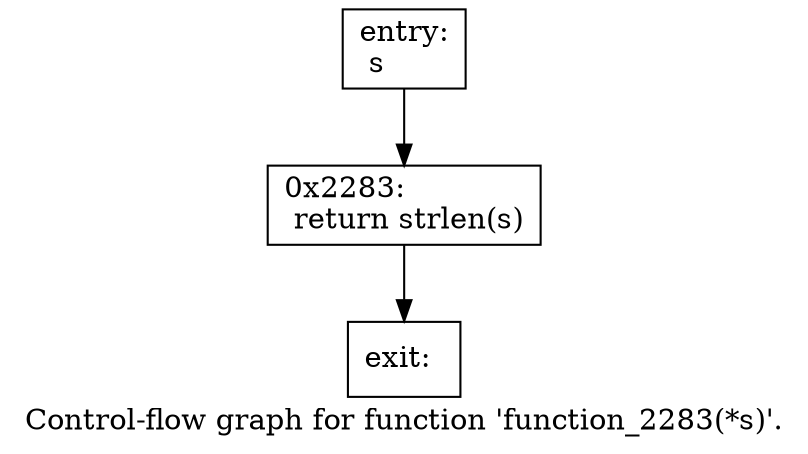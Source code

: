 digraph "Control-flow graph for function 'function_2283(*s)'." {
  label="Control-flow graph for function 'function_2283(*s)'.";
  node [shape=record];

  Node07C7E2A8 [label="{entry:\l  s\l}"];
  Node07C7E2A8 -> Node07C7E530;
  Node07C7E530 [label="{0x2283:\l  return strlen(s)\l}"];
  Node07C7E530 -> Node07C7E0B0;
  Node07C7E0B0 [label="{exit:\l}"];

}

